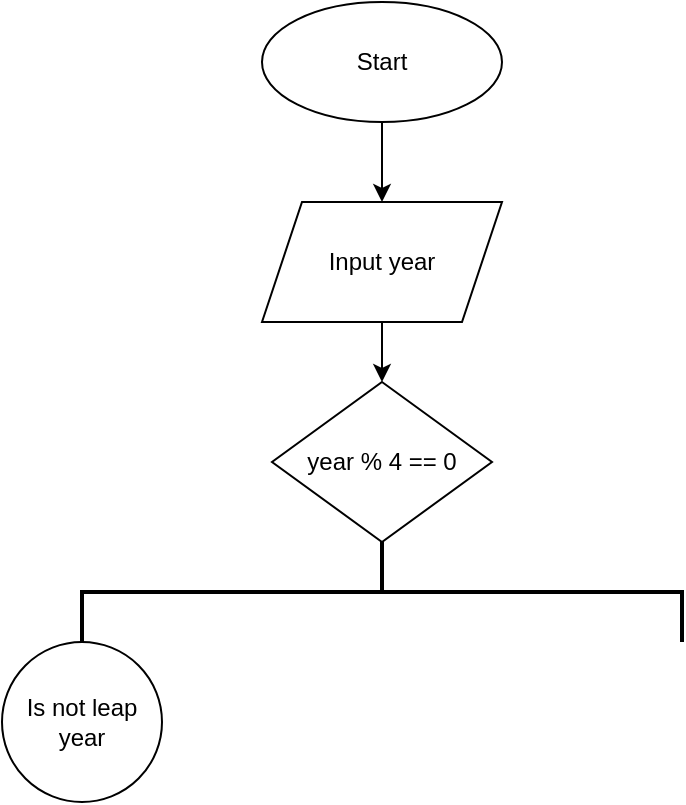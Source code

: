 <mxfile version="21.3.8" type="github">
  <diagram name="Page-1" id="dNRw8ulAyWemwiRzSPOb">
    <mxGraphModel dx="880" dy="483" grid="1" gridSize="10" guides="1" tooltips="1" connect="1" arrows="1" fold="1" page="1" pageScale="1" pageWidth="827" pageHeight="1169" math="0" shadow="0">
      <root>
        <mxCell id="0" />
        <mxCell id="1" parent="0" />
        <mxCell id="PqRyZiSl_PjVdFx8F1YK-5" value="" style="edgeStyle=orthogonalEdgeStyle;rounded=0;orthogonalLoop=1;jettySize=auto;html=1;" edge="1" parent="1" source="PqRyZiSl_PjVdFx8F1YK-2" target="PqRyZiSl_PjVdFx8F1YK-3">
          <mxGeometry relative="1" as="geometry" />
        </mxCell>
        <mxCell id="PqRyZiSl_PjVdFx8F1YK-2" value="Start" style="ellipse;whiteSpace=wrap;html=1;" vertex="1" parent="1">
          <mxGeometry x="360" y="20" width="120" height="60" as="geometry" />
        </mxCell>
        <mxCell id="PqRyZiSl_PjVdFx8F1YK-6" value="" style="edgeStyle=orthogonalEdgeStyle;rounded=0;orthogonalLoop=1;jettySize=auto;html=1;" edge="1" parent="1" source="PqRyZiSl_PjVdFx8F1YK-3" target="PqRyZiSl_PjVdFx8F1YK-4">
          <mxGeometry relative="1" as="geometry" />
        </mxCell>
        <mxCell id="PqRyZiSl_PjVdFx8F1YK-3" value="Input year" style="shape=parallelogram;perimeter=parallelogramPerimeter;whiteSpace=wrap;html=1;fixedSize=1;" vertex="1" parent="1">
          <mxGeometry x="360" y="120" width="120" height="60" as="geometry" />
        </mxCell>
        <mxCell id="PqRyZiSl_PjVdFx8F1YK-4" value="year % 4 == 0" style="rhombus;whiteSpace=wrap;html=1;" vertex="1" parent="1">
          <mxGeometry x="365" y="210" width="110" height="80" as="geometry" />
        </mxCell>
        <mxCell id="PqRyZiSl_PjVdFx8F1YK-7" value="Is not leap year" style="ellipse;whiteSpace=wrap;html=1;" vertex="1" parent="1">
          <mxGeometry x="230" y="340" width="80" height="80" as="geometry" />
        </mxCell>
        <mxCell id="PqRyZiSl_PjVdFx8F1YK-9" value="" style="strokeWidth=2;html=1;shape=mxgraph.flowchart.annotation_2;align=left;labelPosition=right;pointerEvents=1;direction=south;" vertex="1" parent="1">
          <mxGeometry x="270" y="290" width="300" height="50" as="geometry" />
        </mxCell>
      </root>
    </mxGraphModel>
  </diagram>
</mxfile>
